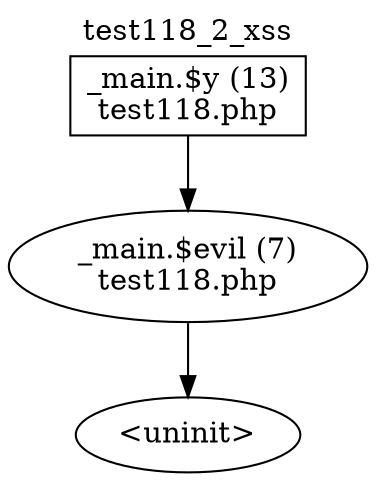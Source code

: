 digraph cfg {
  label="test118_2_xss";
  labelloc=t;
  n1 [shape=box, label="_main.$y (13)\ntest118.php"];
  n2 [shape=ellipse, label="_main.$evil (7)\ntest118.php"];
  n3 [shape=ellipse, label="<uninit>"];
  n1 -> n2;
  n2 -> n3;
}
